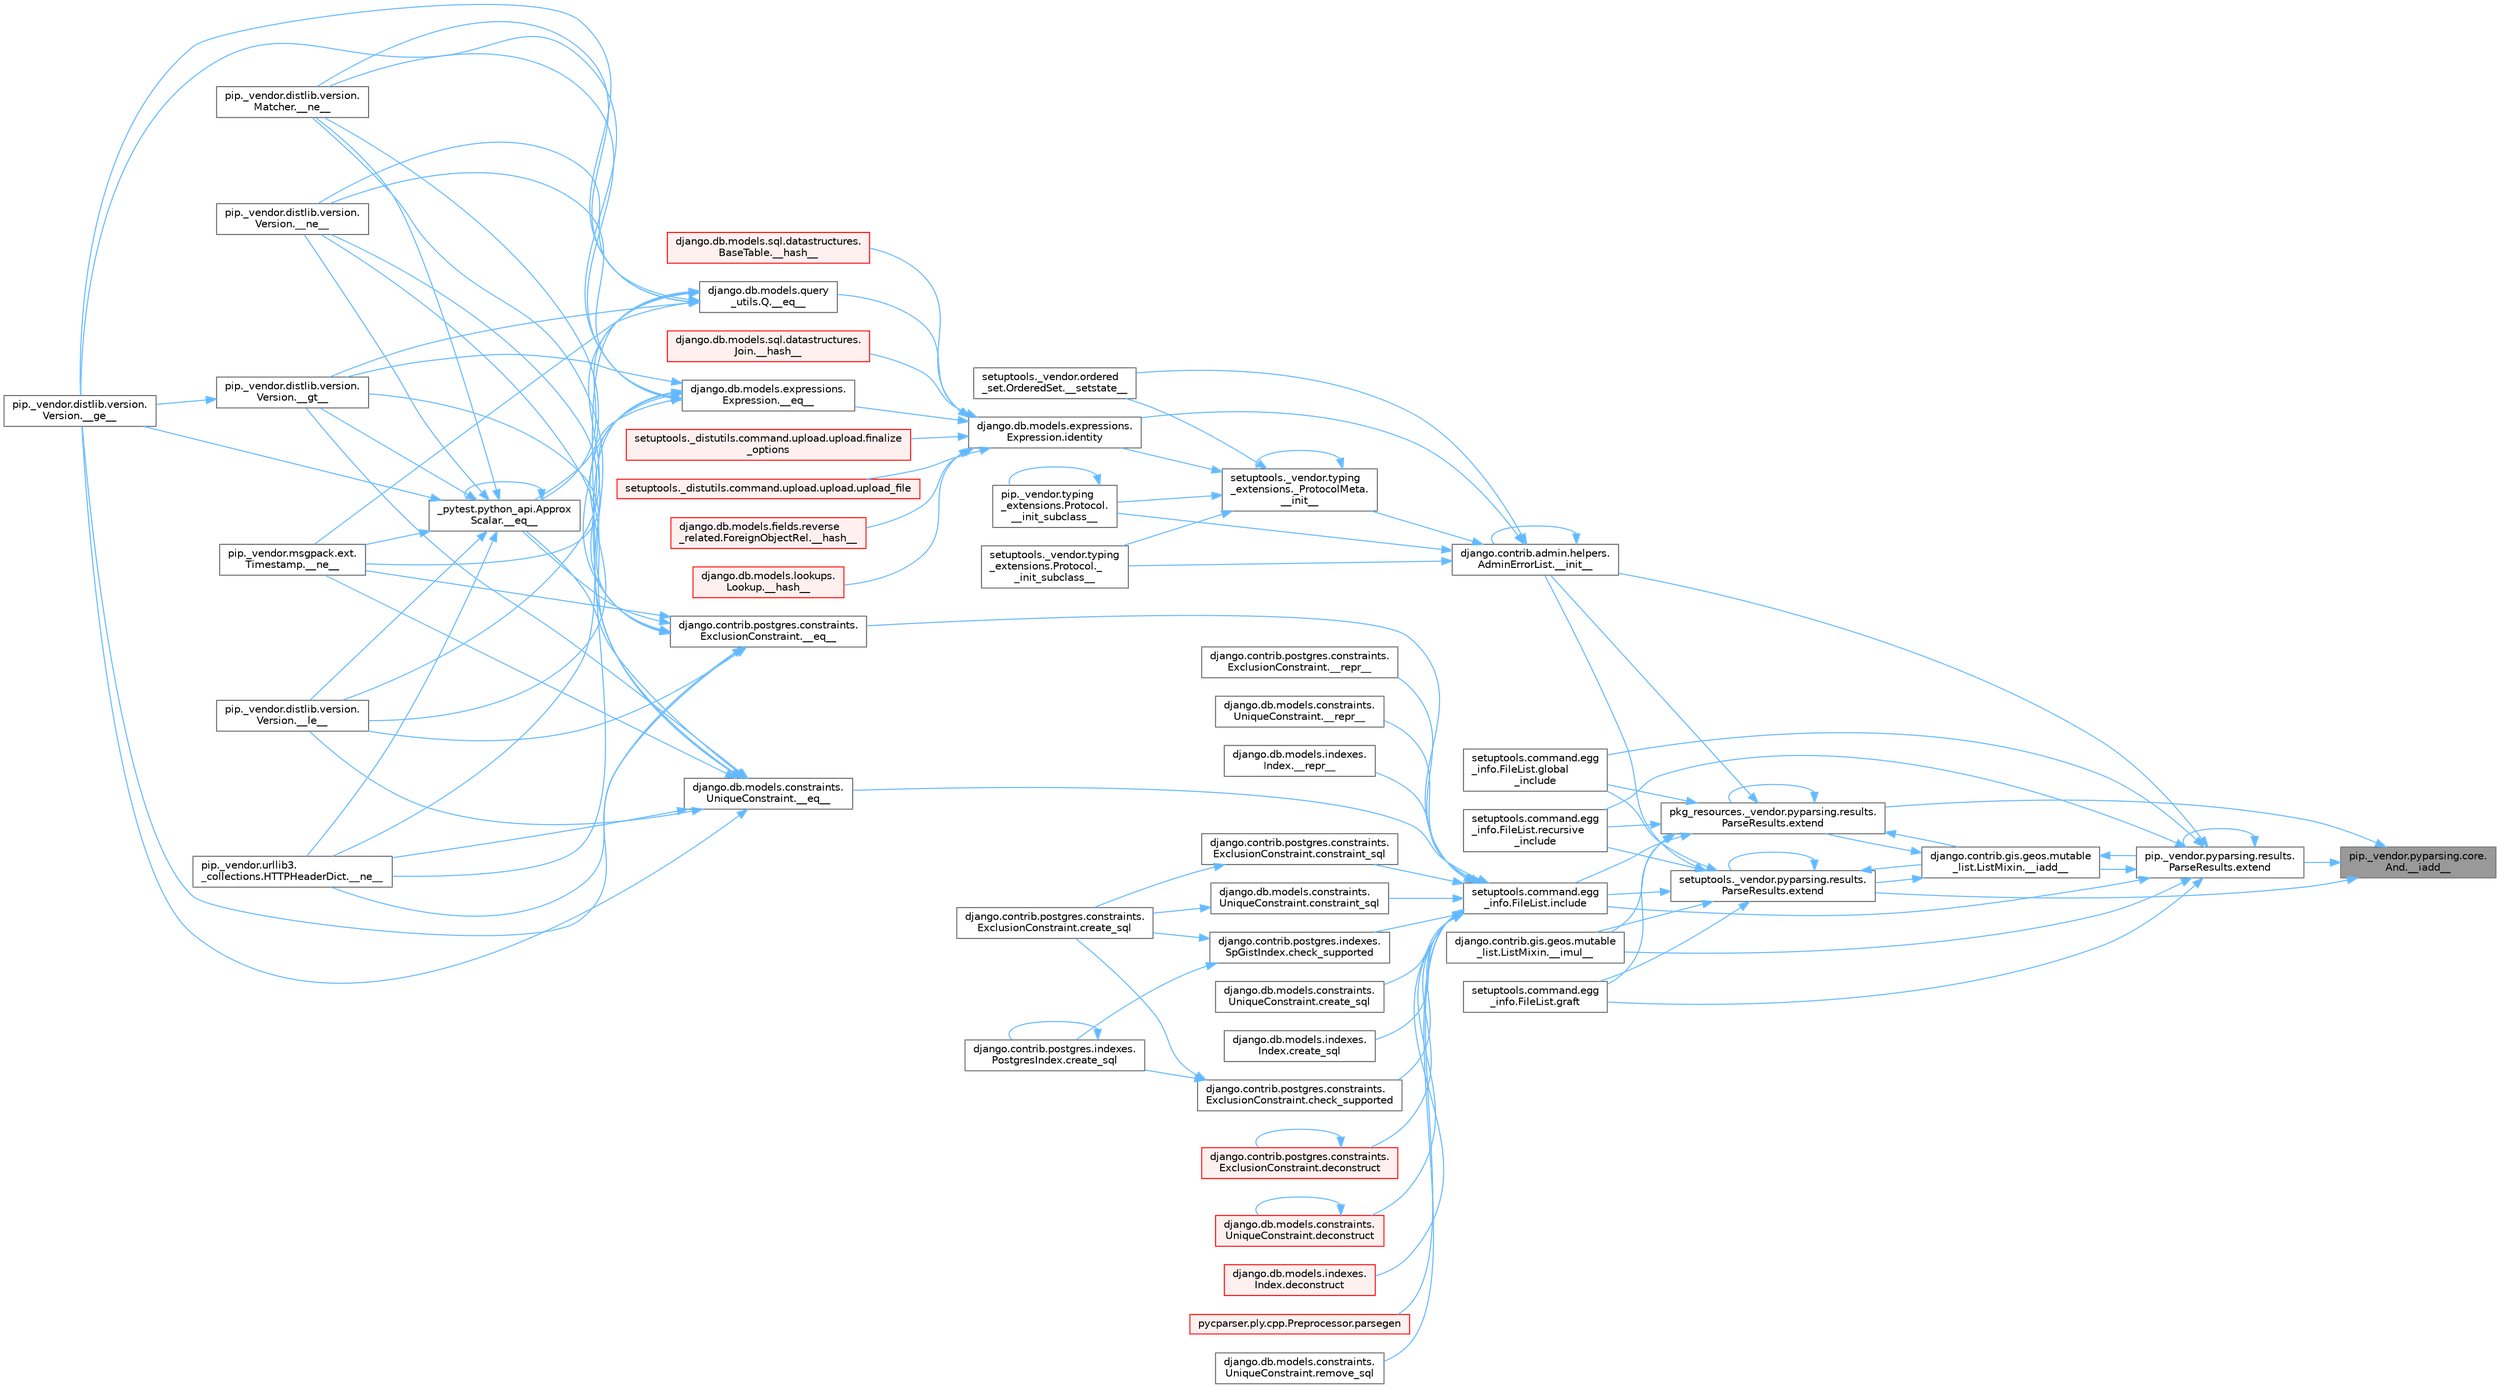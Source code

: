 digraph "pip._vendor.pyparsing.core.And.__iadd__"
{
 // LATEX_PDF_SIZE
  bgcolor="transparent";
  edge [fontname=Helvetica,fontsize=10,labelfontname=Helvetica,labelfontsize=10];
  node [fontname=Helvetica,fontsize=10,shape=box,height=0.2,width=0.4];
  rankdir="RL";
  Node1 [id="Node000001",label="pip._vendor.pyparsing.core.\lAnd.__iadd__",height=0.2,width=0.4,color="gray40", fillcolor="grey60", style="filled", fontcolor="black",tooltip=" "];
  Node1 -> Node2 [id="edge1_Node000001_Node000002",dir="back",color="steelblue1",style="solid",tooltip=" "];
  Node2 [id="Node000002",label="pip._vendor.pyparsing.results.\lParseResults.extend",height=0.2,width=0.4,color="grey40", fillcolor="white", style="filled",URL="$classpip_1_1__vendor_1_1pyparsing_1_1results_1_1_parse_results.html#a3a8a69368a4bca23dd54b356a2a06946",tooltip=" "];
  Node2 -> Node3 [id="edge2_Node000002_Node000003",dir="back",color="steelblue1",style="solid",tooltip=" "];
  Node3 [id="Node000003",label="django.contrib.gis.geos.mutable\l_list.ListMixin.__iadd__",height=0.2,width=0.4,color="grey40", fillcolor="white", style="filled",URL="$classdjango_1_1contrib_1_1gis_1_1geos_1_1mutable__list_1_1_list_mixin.html#a892ce7a768206faf1d6150c2d2faf64f",tooltip=" "];
  Node3 -> Node2 [id="edge3_Node000003_Node000002",dir="back",color="steelblue1",style="solid",tooltip=" "];
  Node3 -> Node4 [id="edge4_Node000003_Node000004",dir="back",color="steelblue1",style="solid",tooltip=" "];
  Node4 [id="Node000004",label="pkg_resources._vendor.pyparsing.results.\lParseResults.extend",height=0.2,width=0.4,color="grey40", fillcolor="white", style="filled",URL="$classpkg__resources_1_1__vendor_1_1pyparsing_1_1results_1_1_parse_results.html#a72e8060e72d308428923c84a049d11b1",tooltip=" "];
  Node4 -> Node3 [id="edge5_Node000004_Node000003",dir="back",color="steelblue1",style="solid",tooltip=" "];
  Node4 -> Node5 [id="edge6_Node000004_Node000005",dir="back",color="steelblue1",style="solid",tooltip=" "];
  Node5 [id="Node000005",label="django.contrib.gis.geos.mutable\l_list.ListMixin.__imul__",height=0.2,width=0.4,color="grey40", fillcolor="white", style="filled",URL="$classdjango_1_1contrib_1_1gis_1_1geos_1_1mutable__list_1_1_list_mixin.html#aa1f26122b3cd1330a9489e8efd2b7ecf",tooltip=" "];
  Node4 -> Node6 [id="edge7_Node000004_Node000006",dir="back",color="steelblue1",style="solid",tooltip=" "];
  Node6 [id="Node000006",label="django.contrib.admin.helpers.\lAdminErrorList.__init__",height=0.2,width=0.4,color="grey40", fillcolor="white", style="filled",URL="$classdjango_1_1contrib_1_1admin_1_1helpers_1_1_admin_error_list.html#a5878563f6cf5f204f1ad08384fe02b52",tooltip=" "];
  Node6 -> Node6 [id="edge8_Node000006_Node000006",dir="back",color="steelblue1",style="solid",tooltip=" "];
  Node6 -> Node7 [id="edge9_Node000006_Node000007",dir="back",color="steelblue1",style="solid",tooltip=" "];
  Node7 [id="Node000007",label="setuptools._vendor.typing\l_extensions._ProtocolMeta.\l__init__",height=0.2,width=0.4,color="grey40", fillcolor="white", style="filled",URL="$classsetuptools_1_1__vendor_1_1typing__extensions_1_1___protocol_meta.html#a7bbaff8ac6d19534b46bca363ee0b43a",tooltip=" "];
  Node7 -> Node7 [id="edge10_Node000007_Node000007",dir="back",color="steelblue1",style="solid",tooltip=" "];
  Node7 -> Node8 [id="edge11_Node000007_Node000008",dir="back",color="steelblue1",style="solid",tooltip=" "];
  Node8 [id="Node000008",label="pip._vendor.typing\l_extensions.Protocol.\l__init_subclass__",height=0.2,width=0.4,color="grey40", fillcolor="white", style="filled",URL="$classpip_1_1__vendor_1_1typing__extensions_1_1_protocol.html#a2916efc86cebb8aba6deb7fd30b33988",tooltip=" "];
  Node8 -> Node8 [id="edge12_Node000008_Node000008",dir="back",color="steelblue1",style="solid",tooltip=" "];
  Node7 -> Node9 [id="edge13_Node000007_Node000009",dir="back",color="steelblue1",style="solid",tooltip=" "];
  Node9 [id="Node000009",label="setuptools._vendor.typing\l_extensions.Protocol._\l_init_subclass__",height=0.2,width=0.4,color="grey40", fillcolor="white", style="filled",URL="$classsetuptools_1_1__vendor_1_1typing__extensions_1_1_protocol.html#ac6cbebc092a4724ab3704c5334059874",tooltip=" "];
  Node7 -> Node10 [id="edge14_Node000007_Node000010",dir="back",color="steelblue1",style="solid",tooltip=" "];
  Node10 [id="Node000010",label="setuptools._vendor.ordered\l_set.OrderedSet.__setstate__",height=0.2,width=0.4,color="grey40", fillcolor="white", style="filled",URL="$classsetuptools_1_1__vendor_1_1ordered__set_1_1_ordered_set.html#aa7f7de9d987829525d06db565fe1b4a1",tooltip=" "];
  Node7 -> Node11 [id="edge15_Node000007_Node000011",dir="back",color="steelblue1",style="solid",tooltip=" "];
  Node11 [id="Node000011",label="django.db.models.expressions.\lExpression.identity",height=0.2,width=0.4,color="grey40", fillcolor="white", style="filled",URL="$classdjango_1_1db_1_1models_1_1expressions_1_1_expression.html#a10048810b5eb8641acf3bc150731b925",tooltip=" "];
  Node11 -> Node12 [id="edge16_Node000011_Node000012",dir="back",color="steelblue1",style="solid",tooltip=" "];
  Node12 [id="Node000012",label="django.db.models.expressions.\lExpression.__eq__",height=0.2,width=0.4,color="grey40", fillcolor="white", style="filled",URL="$classdjango_1_1db_1_1models_1_1expressions_1_1_expression.html#adb4c2940b4e88b38771aac46593315e1",tooltip=" "];
  Node12 -> Node13 [id="edge17_Node000012_Node000013",dir="back",color="steelblue1",style="solid",tooltip=" "];
  Node13 [id="Node000013",label="_pytest.python_api.Approx\lScalar.__eq__",height=0.2,width=0.4,color="grey40", fillcolor="white", style="filled",URL="$class__pytest_1_1python__api_1_1_approx_scalar.html#af4601ee4ca7409927f88c83ebfc3d923",tooltip=" "];
  Node13 -> Node13 [id="edge18_Node000013_Node000013",dir="back",color="steelblue1",style="solid",tooltip=" "];
  Node13 -> Node14 [id="edge19_Node000013_Node000014",dir="back",color="steelblue1",style="solid",tooltip=" "];
  Node14 [id="Node000014",label="pip._vendor.distlib.version.\lVersion.__ge__",height=0.2,width=0.4,color="grey40", fillcolor="white", style="filled",URL="$classpip_1_1__vendor_1_1distlib_1_1version_1_1_version.html#aa6b7b889cebc687ddb5ed9040d01b1ec",tooltip=" "];
  Node13 -> Node15 [id="edge20_Node000013_Node000015",dir="back",color="steelblue1",style="solid",tooltip=" "];
  Node15 [id="Node000015",label="pip._vendor.distlib.version.\lVersion.__gt__",height=0.2,width=0.4,color="grey40", fillcolor="white", style="filled",URL="$classpip_1_1__vendor_1_1distlib_1_1version_1_1_version.html#a51cf0c8da1bb6829173ff6861b10cb5f",tooltip=" "];
  Node15 -> Node14 [id="edge21_Node000015_Node000014",dir="back",color="steelblue1",style="solid",tooltip=" "];
  Node13 -> Node16 [id="edge22_Node000013_Node000016",dir="back",color="steelblue1",style="solid",tooltip=" "];
  Node16 [id="Node000016",label="pip._vendor.distlib.version.\lVersion.__le__",height=0.2,width=0.4,color="grey40", fillcolor="white", style="filled",URL="$classpip_1_1__vendor_1_1distlib_1_1version_1_1_version.html#ae5e2c5d9b76377e286fcf92a382cbb8b",tooltip=" "];
  Node13 -> Node17 [id="edge23_Node000013_Node000017",dir="back",color="steelblue1",style="solid",tooltip=" "];
  Node17 [id="Node000017",label="pip._vendor.distlib.version.\lMatcher.__ne__",height=0.2,width=0.4,color="grey40", fillcolor="white", style="filled",URL="$classpip_1_1__vendor_1_1distlib_1_1version_1_1_matcher.html#a24f8f8a4686bff3018fee5d22f4e02f1",tooltip=" "];
  Node13 -> Node18 [id="edge24_Node000013_Node000018",dir="back",color="steelblue1",style="solid",tooltip=" "];
  Node18 [id="Node000018",label="pip._vendor.distlib.version.\lVersion.__ne__",height=0.2,width=0.4,color="grey40", fillcolor="white", style="filled",URL="$classpip_1_1__vendor_1_1distlib_1_1version_1_1_version.html#aea3cdf6db007318ab1a2e8d144e2a4a1",tooltip=" "];
  Node13 -> Node19 [id="edge25_Node000013_Node000019",dir="back",color="steelblue1",style="solid",tooltip=" "];
  Node19 [id="Node000019",label="pip._vendor.msgpack.ext.\lTimestamp.__ne__",height=0.2,width=0.4,color="grey40", fillcolor="white", style="filled",URL="$classpip_1_1__vendor_1_1msgpack_1_1ext_1_1_timestamp.html#ac38b8cada8075f7a1133b06bc99b2317",tooltip=" "];
  Node13 -> Node20 [id="edge26_Node000013_Node000020",dir="back",color="steelblue1",style="solid",tooltip=" "];
  Node20 [id="Node000020",label="pip._vendor.urllib3.\l_collections.HTTPHeaderDict.__ne__",height=0.2,width=0.4,color="grey40", fillcolor="white", style="filled",URL="$classpip_1_1__vendor_1_1urllib3_1_1__collections_1_1_h_t_t_p_header_dict.html#aa7766a9499d33160a1258e140e35a806",tooltip=" "];
  Node12 -> Node14 [id="edge27_Node000012_Node000014",dir="back",color="steelblue1",style="solid",tooltip=" "];
  Node12 -> Node15 [id="edge28_Node000012_Node000015",dir="back",color="steelblue1",style="solid",tooltip=" "];
  Node12 -> Node16 [id="edge29_Node000012_Node000016",dir="back",color="steelblue1",style="solid",tooltip=" "];
  Node12 -> Node17 [id="edge30_Node000012_Node000017",dir="back",color="steelblue1",style="solid",tooltip=" "];
  Node12 -> Node18 [id="edge31_Node000012_Node000018",dir="back",color="steelblue1",style="solid",tooltip=" "];
  Node12 -> Node19 [id="edge32_Node000012_Node000019",dir="back",color="steelblue1",style="solid",tooltip=" "];
  Node12 -> Node20 [id="edge33_Node000012_Node000020",dir="back",color="steelblue1",style="solid",tooltip=" "];
  Node11 -> Node21 [id="edge34_Node000011_Node000021",dir="back",color="steelblue1",style="solid",tooltip=" "];
  Node21 [id="Node000021",label="django.db.models.query\l_utils.Q.__eq__",height=0.2,width=0.4,color="grey40", fillcolor="white", style="filled",URL="$classdjango_1_1db_1_1models_1_1query__utils_1_1_q.html#aa83c3e0a1d5257be65a946fcc4baf58a",tooltip=" "];
  Node21 -> Node13 [id="edge35_Node000021_Node000013",dir="back",color="steelblue1",style="solid",tooltip=" "];
  Node21 -> Node14 [id="edge36_Node000021_Node000014",dir="back",color="steelblue1",style="solid",tooltip=" "];
  Node21 -> Node15 [id="edge37_Node000021_Node000015",dir="back",color="steelblue1",style="solid",tooltip=" "];
  Node21 -> Node16 [id="edge38_Node000021_Node000016",dir="back",color="steelblue1",style="solid",tooltip=" "];
  Node21 -> Node17 [id="edge39_Node000021_Node000017",dir="back",color="steelblue1",style="solid",tooltip=" "];
  Node21 -> Node18 [id="edge40_Node000021_Node000018",dir="back",color="steelblue1",style="solid",tooltip=" "];
  Node21 -> Node19 [id="edge41_Node000021_Node000019",dir="back",color="steelblue1",style="solid",tooltip=" "];
  Node21 -> Node20 [id="edge42_Node000021_Node000020",dir="back",color="steelblue1",style="solid",tooltip=" "];
  Node11 -> Node22 [id="edge43_Node000011_Node000022",dir="back",color="steelblue1",style="solid",tooltip=" "];
  Node22 [id="Node000022",label="django.db.models.fields.reverse\l_related.ForeignObjectRel.__hash__",height=0.2,width=0.4,color="red", fillcolor="#FFF0F0", style="filled",URL="$classdjango_1_1db_1_1models_1_1fields_1_1reverse__related_1_1_foreign_object_rel.html#aa0478c97c51638ebbe5b348c9ace7a13",tooltip=" "];
  Node11 -> Node25 [id="edge44_Node000011_Node000025",dir="back",color="steelblue1",style="solid",tooltip=" "];
  Node25 [id="Node000025",label="django.db.models.lookups.\lLookup.__hash__",height=0.2,width=0.4,color="red", fillcolor="#FFF0F0", style="filled",URL="$classdjango_1_1db_1_1models_1_1lookups_1_1_lookup.html#a05201ecef16ee5ad8c9a403b7ebbc268",tooltip=" "];
  Node11 -> Node26 [id="edge45_Node000011_Node000026",dir="back",color="steelblue1",style="solid",tooltip=" "];
  Node26 [id="Node000026",label="django.db.models.sql.datastructures.\lBaseTable.__hash__",height=0.2,width=0.4,color="red", fillcolor="#FFF0F0", style="filled",URL="$classdjango_1_1db_1_1models_1_1sql_1_1datastructures_1_1_base_table.html#aebcfbba4343eb7a1520718b608feaaa6",tooltip=" "];
  Node11 -> Node27 [id="edge46_Node000011_Node000027",dir="back",color="steelblue1",style="solid",tooltip=" "];
  Node27 [id="Node000027",label="django.db.models.sql.datastructures.\lJoin.__hash__",height=0.2,width=0.4,color="red", fillcolor="#FFF0F0", style="filled",URL="$classdjango_1_1db_1_1models_1_1sql_1_1datastructures_1_1_join.html#adcb5282598b4e04b92f6bd262f0d360c",tooltip=" "];
  Node11 -> Node28 [id="edge47_Node000011_Node000028",dir="back",color="steelblue1",style="solid",tooltip=" "];
  Node28 [id="Node000028",label="setuptools._distutils.command.upload.upload.finalize\l_options",height=0.2,width=0.4,color="red", fillcolor="#FFF0F0", style="filled",URL="$classsetuptools_1_1__distutils_1_1command_1_1upload_1_1upload.html#a9c94c240a676c164b8b18a141bc48c4c",tooltip=" "];
  Node11 -> Node35 [id="edge48_Node000011_Node000035",dir="back",color="steelblue1",style="solid",tooltip=" "];
  Node35 [id="Node000035",label="setuptools._distutils.command.upload.upload.upload_file",height=0.2,width=0.4,color="red", fillcolor="#FFF0F0", style="filled",URL="$classsetuptools_1_1__distutils_1_1command_1_1upload_1_1upload.html#aa7d9089079f68edc3d38061fcc04211f",tooltip=" "];
  Node6 -> Node8 [id="edge49_Node000006_Node000008",dir="back",color="steelblue1",style="solid",tooltip=" "];
  Node6 -> Node9 [id="edge50_Node000006_Node000009",dir="back",color="steelblue1",style="solid",tooltip=" "];
  Node6 -> Node10 [id="edge51_Node000006_Node000010",dir="back",color="steelblue1",style="solid",tooltip=" "];
  Node6 -> Node11 [id="edge52_Node000006_Node000011",dir="back",color="steelblue1",style="solid",tooltip=" "];
  Node4 -> Node4 [id="edge53_Node000004_Node000004",dir="back",color="steelblue1",style="solid",tooltip=" "];
  Node4 -> Node38 [id="edge54_Node000004_Node000038",dir="back",color="steelblue1",style="solid",tooltip=" "];
  Node38 [id="Node000038",label="setuptools.command.egg\l_info.FileList.global\l_include",height=0.2,width=0.4,color="grey40", fillcolor="white", style="filled",URL="$classsetuptools_1_1command_1_1egg__info_1_1_file_list.html#aadac1c6cd8f0f3ca32ae942964571e54",tooltip=" "];
  Node4 -> Node39 [id="edge55_Node000004_Node000039",dir="back",color="steelblue1",style="solid",tooltip=" "];
  Node39 [id="Node000039",label="setuptools.command.egg\l_info.FileList.graft",height=0.2,width=0.4,color="grey40", fillcolor="white", style="filled",URL="$classsetuptools_1_1command_1_1egg__info_1_1_file_list.html#a9c1fb7dd83a4e7a24412a3a265fbc102",tooltip=" "];
  Node4 -> Node40 [id="edge56_Node000004_Node000040",dir="back",color="steelblue1",style="solid",tooltip=" "];
  Node40 [id="Node000040",label="setuptools.command.egg\l_info.FileList.include",height=0.2,width=0.4,color="grey40", fillcolor="white", style="filled",URL="$classsetuptools_1_1command_1_1egg__info_1_1_file_list.html#a607fa79fcff4595945fdfb1f266eb132",tooltip=" "];
  Node40 -> Node41 [id="edge57_Node000040_Node000041",dir="back",color="steelblue1",style="solid",tooltip=" "];
  Node41 [id="Node000041",label="django.contrib.postgres.constraints.\lExclusionConstraint.__eq__",height=0.2,width=0.4,color="grey40", fillcolor="white", style="filled",URL="$classdjango_1_1contrib_1_1postgres_1_1constraints_1_1_exclusion_constraint.html#af496d048323e51177e1239475f9fe47c",tooltip=" "];
  Node41 -> Node13 [id="edge58_Node000041_Node000013",dir="back",color="steelblue1",style="solid",tooltip=" "];
  Node41 -> Node14 [id="edge59_Node000041_Node000014",dir="back",color="steelblue1",style="solid",tooltip=" "];
  Node41 -> Node15 [id="edge60_Node000041_Node000015",dir="back",color="steelblue1",style="solid",tooltip=" "];
  Node41 -> Node16 [id="edge61_Node000041_Node000016",dir="back",color="steelblue1",style="solid",tooltip=" "];
  Node41 -> Node17 [id="edge62_Node000041_Node000017",dir="back",color="steelblue1",style="solid",tooltip=" "];
  Node41 -> Node18 [id="edge63_Node000041_Node000018",dir="back",color="steelblue1",style="solid",tooltip=" "];
  Node41 -> Node19 [id="edge64_Node000041_Node000019",dir="back",color="steelblue1",style="solid",tooltip=" "];
  Node41 -> Node20 [id="edge65_Node000041_Node000020",dir="back",color="steelblue1",style="solid",tooltip=" "];
  Node40 -> Node42 [id="edge66_Node000040_Node000042",dir="back",color="steelblue1",style="solid",tooltip=" "];
  Node42 [id="Node000042",label="django.db.models.constraints.\lUniqueConstraint.__eq__",height=0.2,width=0.4,color="grey40", fillcolor="white", style="filled",URL="$classdjango_1_1db_1_1models_1_1constraints_1_1_unique_constraint.html#a1a877e5c6def4673a480b3fd44e3ad19",tooltip=" "];
  Node42 -> Node13 [id="edge67_Node000042_Node000013",dir="back",color="steelblue1",style="solid",tooltip=" "];
  Node42 -> Node14 [id="edge68_Node000042_Node000014",dir="back",color="steelblue1",style="solid",tooltip=" "];
  Node42 -> Node15 [id="edge69_Node000042_Node000015",dir="back",color="steelblue1",style="solid",tooltip=" "];
  Node42 -> Node16 [id="edge70_Node000042_Node000016",dir="back",color="steelblue1",style="solid",tooltip=" "];
  Node42 -> Node17 [id="edge71_Node000042_Node000017",dir="back",color="steelblue1",style="solid",tooltip=" "];
  Node42 -> Node18 [id="edge72_Node000042_Node000018",dir="back",color="steelblue1",style="solid",tooltip=" "];
  Node42 -> Node19 [id="edge73_Node000042_Node000019",dir="back",color="steelblue1",style="solid",tooltip=" "];
  Node42 -> Node20 [id="edge74_Node000042_Node000020",dir="back",color="steelblue1",style="solid",tooltip=" "];
  Node40 -> Node43 [id="edge75_Node000040_Node000043",dir="back",color="steelblue1",style="solid",tooltip=" "];
  Node43 [id="Node000043",label="django.contrib.postgres.constraints.\lExclusionConstraint.__repr__",height=0.2,width=0.4,color="grey40", fillcolor="white", style="filled",URL="$classdjango_1_1contrib_1_1postgres_1_1constraints_1_1_exclusion_constraint.html#a0771594ced240daa3e783f821d28adb5",tooltip=" "];
  Node40 -> Node44 [id="edge76_Node000040_Node000044",dir="back",color="steelblue1",style="solid",tooltip=" "];
  Node44 [id="Node000044",label="django.db.models.constraints.\lUniqueConstraint.__repr__",height=0.2,width=0.4,color="grey40", fillcolor="white", style="filled",URL="$classdjango_1_1db_1_1models_1_1constraints_1_1_unique_constraint.html#a182454ed288d36d2033f34e2442e63b6",tooltip=" "];
  Node40 -> Node45 [id="edge77_Node000040_Node000045",dir="back",color="steelblue1",style="solid",tooltip=" "];
  Node45 [id="Node000045",label="django.db.models.indexes.\lIndex.__repr__",height=0.2,width=0.4,color="grey40", fillcolor="white", style="filled",URL="$classdjango_1_1db_1_1models_1_1indexes_1_1_index.html#a491779817a13ed7b81a3fa01cb34b2c6",tooltip=" "];
  Node40 -> Node46 [id="edge78_Node000040_Node000046",dir="back",color="steelblue1",style="solid",tooltip=" "];
  Node46 [id="Node000046",label="django.contrib.postgres.constraints.\lExclusionConstraint.check_supported",height=0.2,width=0.4,color="grey40", fillcolor="white", style="filled",URL="$classdjango_1_1contrib_1_1postgres_1_1constraints_1_1_exclusion_constraint.html#afce44af1fdf188bca4592f852eb897c3",tooltip=" "];
  Node46 -> Node47 [id="edge79_Node000046_Node000047",dir="back",color="steelblue1",style="solid",tooltip=" "];
  Node47 [id="Node000047",label="django.contrib.postgres.constraints.\lExclusionConstraint.create_sql",height=0.2,width=0.4,color="grey40", fillcolor="white", style="filled",URL="$classdjango_1_1contrib_1_1postgres_1_1constraints_1_1_exclusion_constraint.html#a491aa9fcecb71b800a51e96a00892078",tooltip=" "];
  Node46 -> Node48 [id="edge80_Node000046_Node000048",dir="back",color="steelblue1",style="solid",tooltip=" "];
  Node48 [id="Node000048",label="django.contrib.postgres.indexes.\lPostgresIndex.create_sql",height=0.2,width=0.4,color="grey40", fillcolor="white", style="filled",URL="$classdjango_1_1contrib_1_1postgres_1_1indexes_1_1_postgres_index.html#aca4fb7bbfc0ddbcbbb35f50aeb275adc",tooltip=" "];
  Node48 -> Node48 [id="edge81_Node000048_Node000048",dir="back",color="steelblue1",style="solid",tooltip=" "];
  Node40 -> Node49 [id="edge82_Node000040_Node000049",dir="back",color="steelblue1",style="solid",tooltip=" "];
  Node49 [id="Node000049",label="django.contrib.postgres.indexes.\lSpGistIndex.check_supported",height=0.2,width=0.4,color="grey40", fillcolor="white", style="filled",URL="$classdjango_1_1contrib_1_1postgres_1_1indexes_1_1_sp_gist_index.html#aa2d05c1b3c304ae928ef271c01011447",tooltip=" "];
  Node49 -> Node47 [id="edge83_Node000049_Node000047",dir="back",color="steelblue1",style="solid",tooltip=" "];
  Node49 -> Node48 [id="edge84_Node000049_Node000048",dir="back",color="steelblue1",style="solid",tooltip=" "];
  Node40 -> Node50 [id="edge85_Node000040_Node000050",dir="back",color="steelblue1",style="solid",tooltip=" "];
  Node50 [id="Node000050",label="django.contrib.postgres.constraints.\lExclusionConstraint.constraint_sql",height=0.2,width=0.4,color="grey40", fillcolor="white", style="filled",URL="$classdjango_1_1contrib_1_1postgres_1_1constraints_1_1_exclusion_constraint.html#a9c7786d94df04c688d948011958a68c1",tooltip=" "];
  Node50 -> Node47 [id="edge86_Node000050_Node000047",dir="back",color="steelblue1",style="solid",tooltip=" "];
  Node40 -> Node51 [id="edge87_Node000040_Node000051",dir="back",color="steelblue1",style="solid",tooltip=" "];
  Node51 [id="Node000051",label="django.db.models.constraints.\lUniqueConstraint.constraint_sql",height=0.2,width=0.4,color="grey40", fillcolor="white", style="filled",URL="$classdjango_1_1db_1_1models_1_1constraints_1_1_unique_constraint.html#ad8e91d3d3fb576b5000de9908877754d",tooltip=" "];
  Node51 -> Node47 [id="edge88_Node000051_Node000047",dir="back",color="steelblue1",style="solid",tooltip=" "];
  Node40 -> Node52 [id="edge89_Node000040_Node000052",dir="back",color="steelblue1",style="solid",tooltip=" "];
  Node52 [id="Node000052",label="django.db.models.constraints.\lUniqueConstraint.create_sql",height=0.2,width=0.4,color="grey40", fillcolor="white", style="filled",URL="$classdjango_1_1db_1_1models_1_1constraints_1_1_unique_constraint.html#ad0cc45d12329073fac8ae7b419a34cae",tooltip=" "];
  Node40 -> Node53 [id="edge90_Node000040_Node000053",dir="back",color="steelblue1",style="solid",tooltip=" "];
  Node53 [id="Node000053",label="django.db.models.indexes.\lIndex.create_sql",height=0.2,width=0.4,color="grey40", fillcolor="white", style="filled",URL="$classdjango_1_1db_1_1models_1_1indexes_1_1_index.html#a7e8410dc834fe4215a58d075ccddd399",tooltip=" "];
  Node40 -> Node54 [id="edge91_Node000040_Node000054",dir="back",color="steelblue1",style="solid",tooltip=" "];
  Node54 [id="Node000054",label="django.contrib.postgres.constraints.\lExclusionConstraint.deconstruct",height=0.2,width=0.4,color="red", fillcolor="#FFF0F0", style="filled",URL="$classdjango_1_1contrib_1_1postgres_1_1constraints_1_1_exclusion_constraint.html#ad7f2b1013a1aeb3f6e584282ead19dfb",tooltip=" "];
  Node54 -> Node54 [id="edge92_Node000054_Node000054",dir="back",color="steelblue1",style="solid",tooltip=" "];
  Node40 -> Node467 [id="edge93_Node000040_Node000467",dir="back",color="steelblue1",style="solid",tooltip=" "];
  Node467 [id="Node000467",label="django.db.models.constraints.\lUniqueConstraint.deconstruct",height=0.2,width=0.4,color="red", fillcolor="#FFF0F0", style="filled",URL="$classdjango_1_1db_1_1models_1_1constraints_1_1_unique_constraint.html#a79dd632a14039b180b2b909fefcfce70",tooltip=" "];
  Node467 -> Node467 [id="edge94_Node000467_Node000467",dir="back",color="steelblue1",style="solid",tooltip=" "];
  Node40 -> Node1721 [id="edge95_Node000040_Node001721",dir="back",color="steelblue1",style="solid",tooltip=" "];
  Node1721 [id="Node001721",label="django.db.models.indexes.\lIndex.deconstruct",height=0.2,width=0.4,color="red", fillcolor="#FFF0F0", style="filled",URL="$classdjango_1_1db_1_1models_1_1indexes_1_1_index.html#ad28ee8ce2b1da28df32f78ea1c2d9741",tooltip=" "];
  Node40 -> Node465 [id="edge96_Node000040_Node000465",dir="back",color="steelblue1",style="solid",tooltip=" "];
  Node465 [id="Node000465",label="pycparser.ply.cpp.Preprocessor.parsegen",height=0.2,width=0.4,color="red", fillcolor="#FFF0F0", style="filled",URL="$classpycparser_1_1ply_1_1cpp_1_1_preprocessor.html#aad71ed64ebab07f9eafb0b36f9108723",tooltip=" "];
  Node40 -> Node2252 [id="edge97_Node000040_Node002252",dir="back",color="steelblue1",style="solid",tooltip=" "];
  Node2252 [id="Node002252",label="django.db.models.constraints.\lUniqueConstraint.remove_sql",height=0.2,width=0.4,color="grey40", fillcolor="white", style="filled",URL="$classdjango_1_1db_1_1models_1_1constraints_1_1_unique_constraint.html#ab15414e4b19d874a865c00e01427dfd1",tooltip=" "];
  Node4 -> Node698 [id="edge98_Node000004_Node000698",dir="back",color="steelblue1",style="solid",tooltip=" "];
  Node698 [id="Node000698",label="setuptools.command.egg\l_info.FileList.recursive\l_include",height=0.2,width=0.4,color="grey40", fillcolor="white", style="filled",URL="$classsetuptools_1_1command_1_1egg__info_1_1_file_list.html#af4da1ce86e34e016e9eabd4713cc186a",tooltip=" "];
  Node3 -> Node714 [id="edge99_Node000003_Node000714",dir="back",color="steelblue1",style="solid",tooltip=" "];
  Node714 [id="Node000714",label="setuptools._vendor.pyparsing.results.\lParseResults.extend",height=0.2,width=0.4,color="grey40", fillcolor="white", style="filled",URL="$classsetuptools_1_1__vendor_1_1pyparsing_1_1results_1_1_parse_results.html#aa11ff3f0723c175143645b9325417229",tooltip=" "];
  Node714 -> Node3 [id="edge100_Node000714_Node000003",dir="back",color="steelblue1",style="solid",tooltip=" "];
  Node714 -> Node5 [id="edge101_Node000714_Node000005",dir="back",color="steelblue1",style="solid",tooltip=" "];
  Node714 -> Node6 [id="edge102_Node000714_Node000006",dir="back",color="steelblue1",style="solid",tooltip=" "];
  Node714 -> Node714 [id="edge103_Node000714_Node000714",dir="back",color="steelblue1",style="solid",tooltip=" "];
  Node714 -> Node38 [id="edge104_Node000714_Node000038",dir="back",color="steelblue1",style="solid",tooltip=" "];
  Node714 -> Node39 [id="edge105_Node000714_Node000039",dir="back",color="steelblue1",style="solid",tooltip=" "];
  Node714 -> Node40 [id="edge106_Node000714_Node000040",dir="back",color="steelblue1",style="solid",tooltip=" "];
  Node714 -> Node698 [id="edge107_Node000714_Node000698",dir="back",color="steelblue1",style="solid",tooltip=" "];
  Node2 -> Node5 [id="edge108_Node000002_Node000005",dir="back",color="steelblue1",style="solid",tooltip=" "];
  Node2 -> Node6 [id="edge109_Node000002_Node000006",dir="back",color="steelblue1",style="solid",tooltip=" "];
  Node2 -> Node2 [id="edge110_Node000002_Node000002",dir="back",color="steelblue1",style="solid",tooltip=" "];
  Node2 -> Node38 [id="edge111_Node000002_Node000038",dir="back",color="steelblue1",style="solid",tooltip=" "];
  Node2 -> Node39 [id="edge112_Node000002_Node000039",dir="back",color="steelblue1",style="solid",tooltip=" "];
  Node2 -> Node40 [id="edge113_Node000002_Node000040",dir="back",color="steelblue1",style="solid",tooltip=" "];
  Node2 -> Node698 [id="edge114_Node000002_Node000698",dir="back",color="steelblue1",style="solid",tooltip=" "];
  Node1 -> Node4 [id="edge115_Node000001_Node000004",dir="back",color="steelblue1",style="solid",tooltip=" "];
  Node1 -> Node714 [id="edge116_Node000001_Node000714",dir="back",color="steelblue1",style="solid",tooltip=" "];
}
